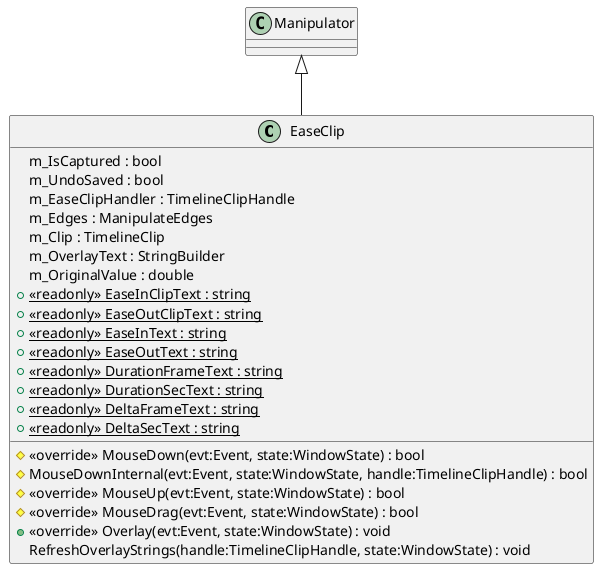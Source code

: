 @startuml
class EaseClip {
    m_IsCaptured : bool
    m_UndoSaved : bool
    m_EaseClipHandler : TimelineClipHandle
    m_Edges : ManipulateEdges
    m_Clip : TimelineClip
    m_OverlayText : StringBuilder
    m_OriginalValue : double
    + {static} <<readonly>> EaseInClipText : string
    + {static} <<readonly>> EaseOutClipText : string
    + {static} <<readonly>> EaseInText : string
    + {static} <<readonly>> EaseOutText : string
    + {static} <<readonly>> DurationFrameText : string
    + {static} <<readonly>> DurationSecText : string
    + {static} <<readonly>> DeltaFrameText : string
    + {static} <<readonly>> DeltaSecText : string
    # <<override>> MouseDown(evt:Event, state:WindowState) : bool
    # MouseDownInternal(evt:Event, state:WindowState, handle:TimelineClipHandle) : bool
    # <<override>> MouseUp(evt:Event, state:WindowState) : bool
    # <<override>> MouseDrag(evt:Event, state:WindowState) : bool
    + <<override>> Overlay(evt:Event, state:WindowState) : void
    RefreshOverlayStrings(handle:TimelineClipHandle, state:WindowState) : void
}
Manipulator <|-- EaseClip
@enduml
